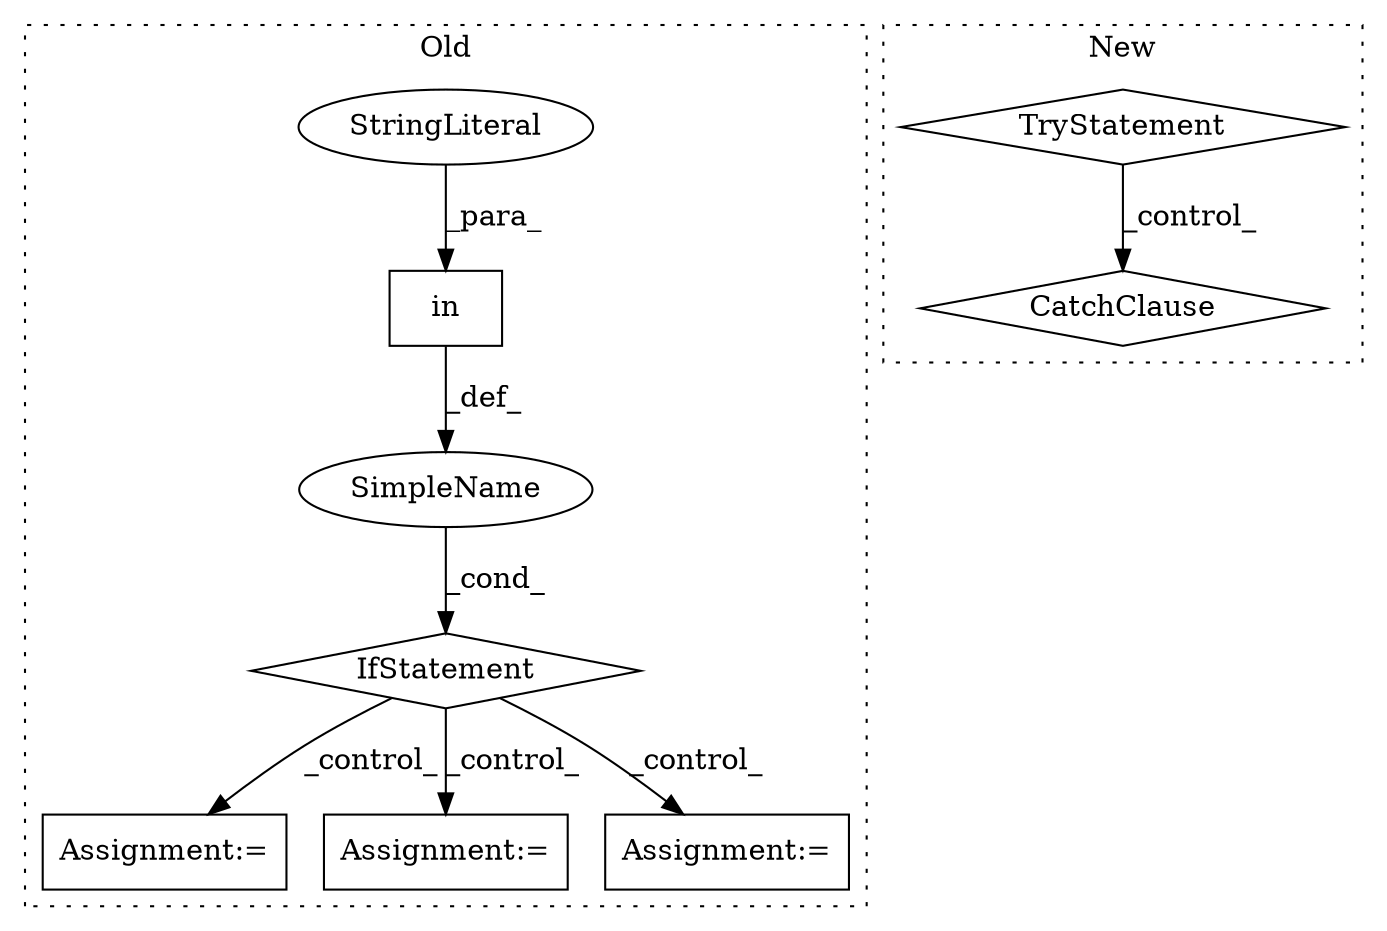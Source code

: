 digraph G {
subgraph cluster0 {
1 [label="in" a="105" s="668" l="15" shape="box"];
4 [label="IfStatement" a="25" s="660,683" l="8,2" shape="diamond"];
5 [label="StringLiteral" a="45" s="668" l="3" shape="ellipse"];
6 [label="Assignment:=" a="7" s="730" l="1" shape="box"];
7 [label="SimpleName" a="42" s="" l="" shape="ellipse"];
8 [label="Assignment:=" a="7" s="806" l="1" shape="box"];
9 [label="Assignment:=" a="7" s="838" l="1" shape="box"];
label = "Old";
style="dotted";
}
subgraph cluster1 {
2 [label="CatchClause" a="12" s="2214,2245" l="11,2" shape="diamond"];
3 [label="TryStatement" a="54" s="2162" l="4" shape="diamond"];
label = "New";
style="dotted";
}
1 -> 7 [label="_def_"];
3 -> 2 [label="_control_"];
4 -> 9 [label="_control_"];
4 -> 6 [label="_control_"];
4 -> 8 [label="_control_"];
5 -> 1 [label="_para_"];
7 -> 4 [label="_cond_"];
}
